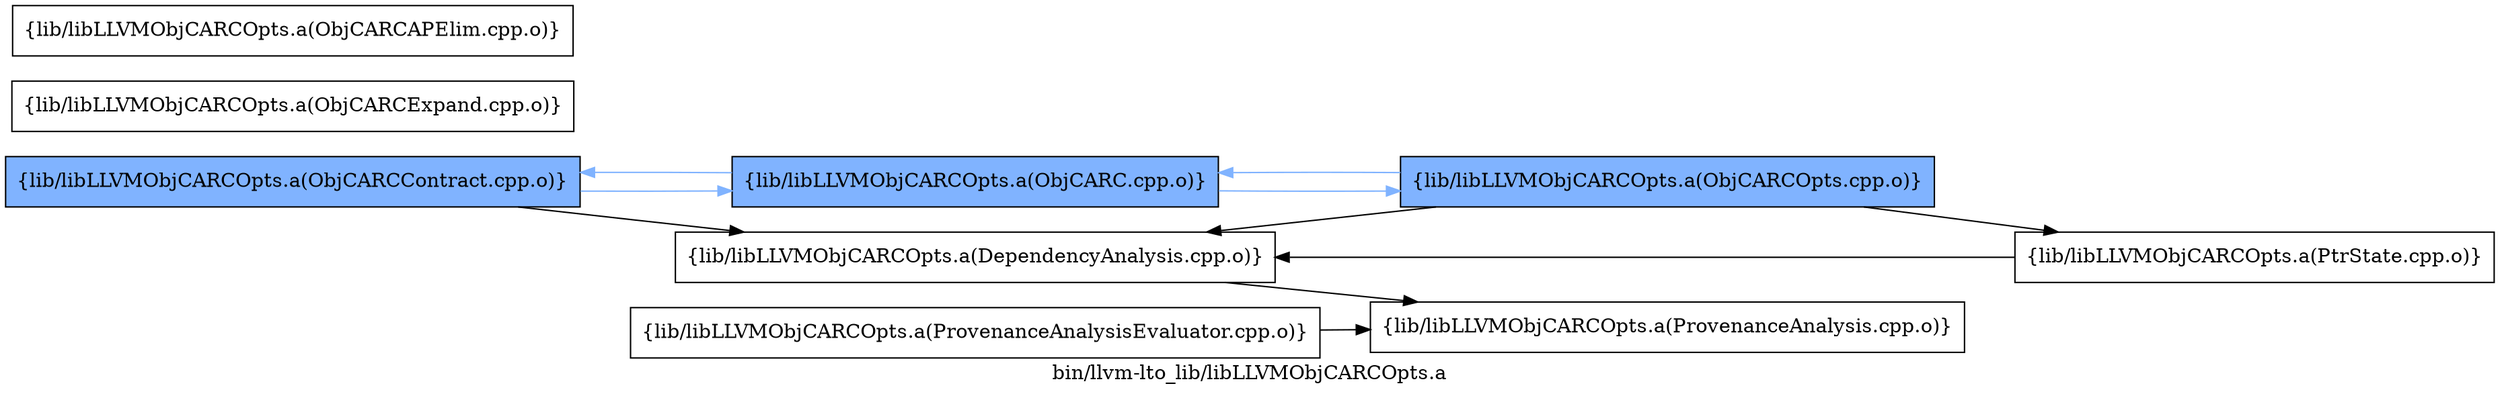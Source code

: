 digraph "bin/llvm-lto_lib/libLLVMObjCARCOpts.a" {
	label="bin/llvm-lto_lib/libLLVMObjCARCOpts.a";
	rankdir=LR;
	{ rank=same; Node0x557d850a7d08;  }
	{ rank=same; Node0x557d850a9248; Node0x557d850a7538;  }
	{ rank=same; Node0x557d850a9a68; Node0x557d850a6db8;  }

	Node0x557d850a7d08 [shape=record,shape=box,group=1,style=filled,fillcolor="0.600000 0.5 1",label="{lib/libLLVMObjCARCOpts.a(ObjCARCContract.cpp.o)}"];
	Node0x557d850a7d08 -> Node0x557d850a9248[color="0.600000 0.5 1"];
	Node0x557d850a7d08 -> Node0x557d850a7538;
	Node0x557d850a9a68 [shape=record,shape=box,group=1,style=filled,fillcolor="0.600000 0.5 1",label="{lib/libLLVMObjCARCOpts.a(ObjCARCOpts.cpp.o)}"];
	Node0x557d850a9a68 -> Node0x557d850a9248[color="0.600000 0.5 1"];
	Node0x557d850a9a68 -> Node0x557d850a7538;
	Node0x557d850a9a68 -> Node0x557d850a5f08;
	Node0x557d850a8c08 [shape=record,shape=box,group=0,label="{lib/libLLVMObjCARCOpts.a(ObjCARCExpand.cpp.o)}"];
	Node0x557d850a8528 [shape=record,shape=box,group=0,label="{lib/libLLVMObjCARCOpts.a(ObjCARCAPElim.cpp.o)}"];
	Node0x557d850a9248 [shape=record,shape=box,group=1,style=filled,fillcolor="0.600000 0.5 1",label="{lib/libLLVMObjCARCOpts.a(ObjCARC.cpp.o)}"];
	Node0x557d850a9248 -> Node0x557d850a9a68[color="0.600000 0.5 1"];
	Node0x557d850a9248 -> Node0x557d850a7d08[color="0.600000 0.5 1"];
	Node0x557d850a7538 [shape=record,shape=box,group=0,label="{lib/libLLVMObjCARCOpts.a(DependencyAnalysis.cpp.o)}"];
	Node0x557d850a7538 -> Node0x557d850a6db8;
	Node0x557d850a5f08 [shape=record,shape=box,group=0,label="{lib/libLLVMObjCARCOpts.a(PtrState.cpp.o)}"];
	Node0x557d850a5f08 -> Node0x557d850a7538;
	Node0x557d850a6db8 [shape=record,shape=box,group=0,label="{lib/libLLVMObjCARCOpts.a(ProvenanceAnalysis.cpp.o)}"];
	Node0x557d850a6638 [shape=record,shape=box,group=0,label="{lib/libLLVMObjCARCOpts.a(ProvenanceAnalysisEvaluator.cpp.o)}"];
	Node0x557d850a6638 -> Node0x557d850a6db8;
}
